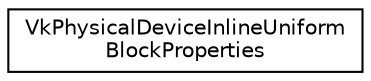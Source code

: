 digraph "Graphical Class Hierarchy"
{
 // LATEX_PDF_SIZE
  edge [fontname="Helvetica",fontsize="10",labelfontname="Helvetica",labelfontsize="10"];
  node [fontname="Helvetica",fontsize="10",shape=record];
  rankdir="LR";
  Node0 [label="VkPhysicalDeviceInlineUniform\lBlockProperties",height=0.2,width=0.4,color="black", fillcolor="white", style="filled",URL="$structVkPhysicalDeviceInlineUniformBlockProperties.html",tooltip=" "];
}
